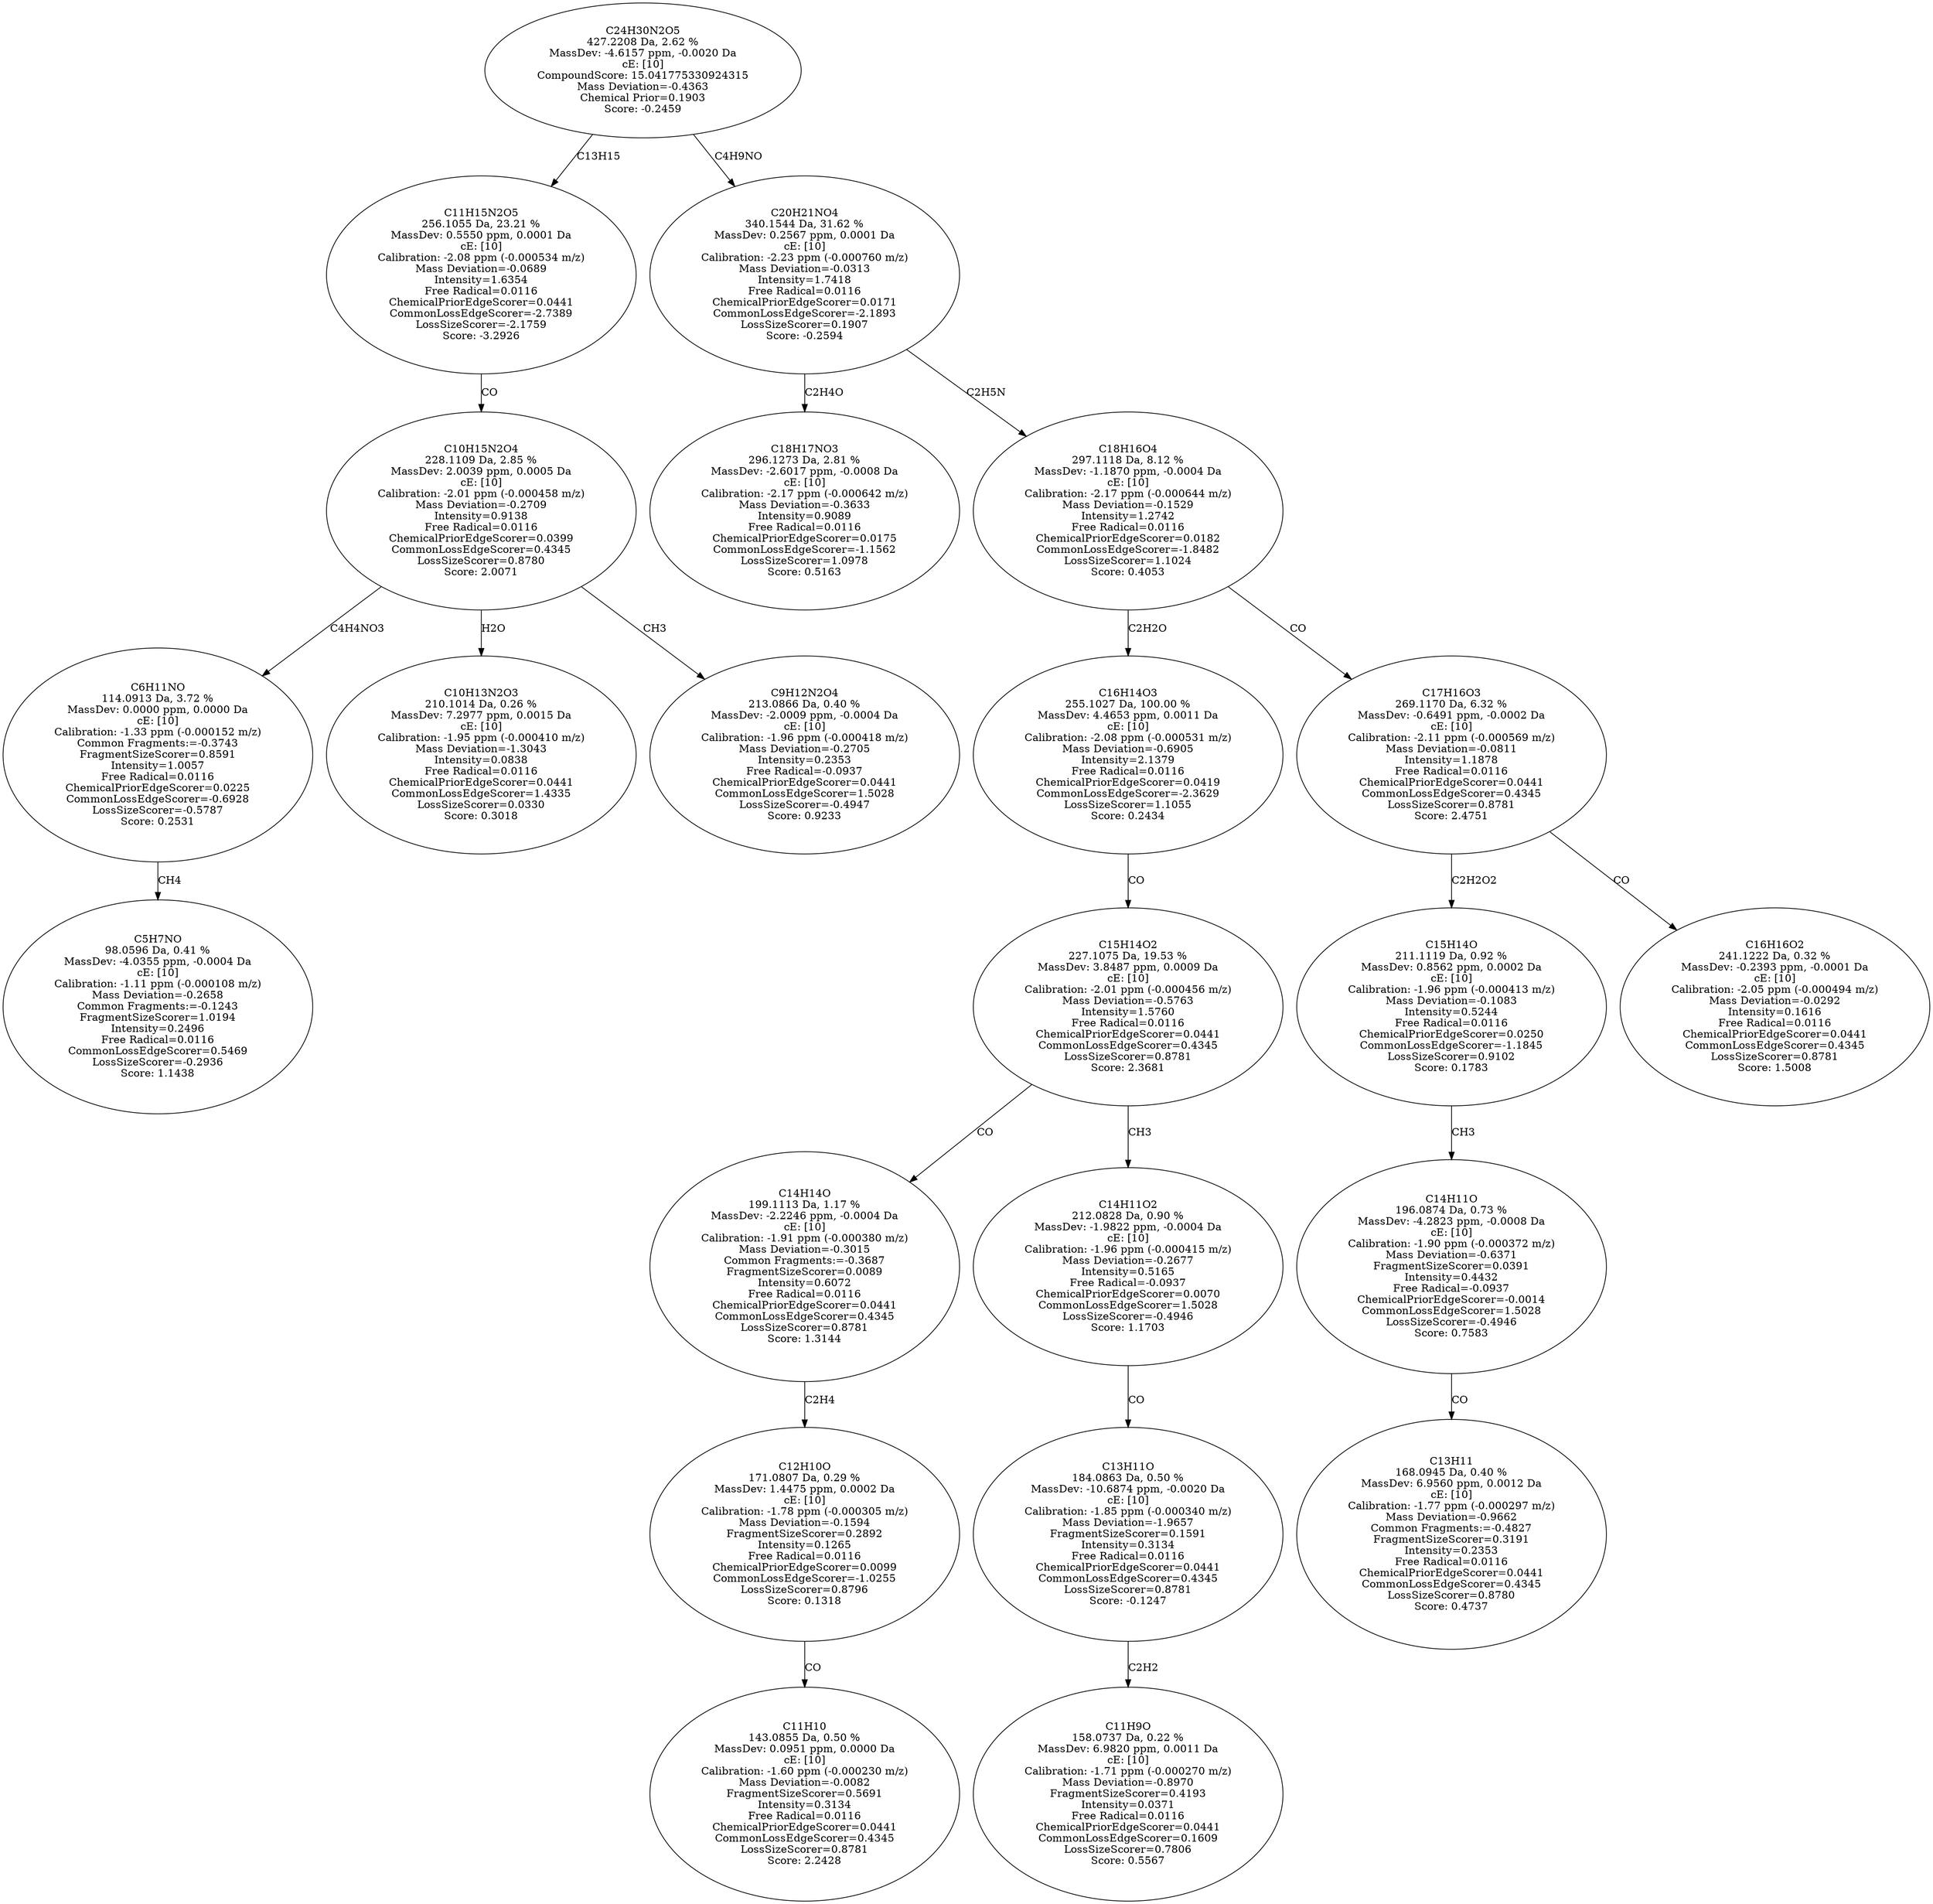 strict digraph {
v1 [label="C5H7NO\n98.0596 Da, 0.41 %\nMassDev: -4.0355 ppm, -0.0004 Da\ncE: [10]\nCalibration: -1.11 ppm (-0.000108 m/z)\nMass Deviation=-0.2658\nCommon Fragments:=-0.1243\nFragmentSizeScorer=1.0194\nIntensity=0.2496\nFree Radical=0.0116\nCommonLossEdgeScorer=0.5469\nLossSizeScorer=-0.2936\nScore: 1.1438"];
v2 [label="C6H11NO\n114.0913 Da, 3.72 %\nMassDev: 0.0000 ppm, 0.0000 Da\ncE: [10]\nCalibration: -1.33 ppm (-0.000152 m/z)\nCommon Fragments:=-0.3743\nFragmentSizeScorer=0.8591\nIntensity=1.0057\nFree Radical=0.0116\nChemicalPriorEdgeScorer=0.0225\nCommonLossEdgeScorer=-0.6928\nLossSizeScorer=-0.5787\nScore: 0.2531"];
v3 [label="C10H13N2O3\n210.1014 Da, 0.26 %\nMassDev: 7.2977 ppm, 0.0015 Da\ncE: [10]\nCalibration: -1.95 ppm (-0.000410 m/z)\nMass Deviation=-1.3043\nIntensity=0.0838\nFree Radical=0.0116\nChemicalPriorEdgeScorer=0.0441\nCommonLossEdgeScorer=1.4335\nLossSizeScorer=0.0330\nScore: 0.3018"];
v4 [label="C9H12N2O4\n213.0866 Da, 0.40 %\nMassDev: -2.0009 ppm, -0.0004 Da\ncE: [10]\nCalibration: -1.96 ppm (-0.000418 m/z)\nMass Deviation=-0.2705\nIntensity=0.2353\nFree Radical=-0.0937\nChemicalPriorEdgeScorer=0.0441\nCommonLossEdgeScorer=1.5028\nLossSizeScorer=-0.4947\nScore: 0.9233"];
v5 [label="C10H15N2O4\n228.1109 Da, 2.85 %\nMassDev: 2.0039 ppm, 0.0005 Da\ncE: [10]\nCalibration: -2.01 ppm (-0.000458 m/z)\nMass Deviation=-0.2709\nIntensity=0.9138\nFree Radical=0.0116\nChemicalPriorEdgeScorer=0.0399\nCommonLossEdgeScorer=0.4345\nLossSizeScorer=0.8780\nScore: 2.0071"];
v6 [label="C11H15N2O5\n256.1055 Da, 23.21 %\nMassDev: 0.5550 ppm, 0.0001 Da\ncE: [10]\nCalibration: -2.08 ppm (-0.000534 m/z)\nMass Deviation=-0.0689\nIntensity=1.6354\nFree Radical=0.0116\nChemicalPriorEdgeScorer=0.0441\nCommonLossEdgeScorer=-2.7389\nLossSizeScorer=-2.1759\nScore: -3.2926"];
v7 [label="C18H17NO3\n296.1273 Da, 2.81 %\nMassDev: -2.6017 ppm, -0.0008 Da\ncE: [10]\nCalibration: -2.17 ppm (-0.000642 m/z)\nMass Deviation=-0.3633\nIntensity=0.9089\nFree Radical=0.0116\nChemicalPriorEdgeScorer=0.0175\nCommonLossEdgeScorer=-1.1562\nLossSizeScorer=1.0978\nScore: 0.5163"];
v8 [label="C11H10\n143.0855 Da, 0.50 %\nMassDev: 0.0951 ppm, 0.0000 Da\ncE: [10]\nCalibration: -1.60 ppm (-0.000230 m/z)\nMass Deviation=-0.0082\nFragmentSizeScorer=0.5691\nIntensity=0.3134\nFree Radical=0.0116\nChemicalPriorEdgeScorer=0.0441\nCommonLossEdgeScorer=0.4345\nLossSizeScorer=0.8781\nScore: 2.2428"];
v9 [label="C12H10O\n171.0807 Da, 0.29 %\nMassDev: 1.4475 ppm, 0.0002 Da\ncE: [10]\nCalibration: -1.78 ppm (-0.000305 m/z)\nMass Deviation=-0.1594\nFragmentSizeScorer=0.2892\nIntensity=0.1265\nFree Radical=0.0116\nChemicalPriorEdgeScorer=0.0099\nCommonLossEdgeScorer=-1.0255\nLossSizeScorer=0.8796\nScore: 0.1318"];
v10 [label="C14H14O\n199.1113 Da, 1.17 %\nMassDev: -2.2246 ppm, -0.0004 Da\ncE: [10]\nCalibration: -1.91 ppm (-0.000380 m/z)\nMass Deviation=-0.3015\nCommon Fragments:=-0.3687\nFragmentSizeScorer=0.0089\nIntensity=0.6072\nFree Radical=0.0116\nChemicalPriorEdgeScorer=0.0441\nCommonLossEdgeScorer=0.4345\nLossSizeScorer=0.8781\nScore: 1.3144"];
v11 [label="C11H9O\n158.0737 Da, 0.22 %\nMassDev: 6.9820 ppm, 0.0011 Da\ncE: [10]\nCalibration: -1.71 ppm (-0.000270 m/z)\nMass Deviation=-0.8970\nFragmentSizeScorer=0.4193\nIntensity=0.0371\nFree Radical=0.0116\nChemicalPriorEdgeScorer=0.0441\nCommonLossEdgeScorer=0.1609\nLossSizeScorer=0.7806\nScore: 0.5567"];
v12 [label="C13H11O\n184.0863 Da, 0.50 %\nMassDev: -10.6874 ppm, -0.0020 Da\ncE: [10]\nCalibration: -1.85 ppm (-0.000340 m/z)\nMass Deviation=-1.9657\nFragmentSizeScorer=0.1591\nIntensity=0.3134\nFree Radical=0.0116\nChemicalPriorEdgeScorer=0.0441\nCommonLossEdgeScorer=0.4345\nLossSizeScorer=0.8781\nScore: -0.1247"];
v13 [label="C14H11O2\n212.0828 Da, 0.90 %\nMassDev: -1.9822 ppm, -0.0004 Da\ncE: [10]\nCalibration: -1.96 ppm (-0.000415 m/z)\nMass Deviation=-0.2677\nIntensity=0.5165\nFree Radical=-0.0937\nChemicalPriorEdgeScorer=0.0070\nCommonLossEdgeScorer=1.5028\nLossSizeScorer=-0.4946\nScore: 1.1703"];
v14 [label="C15H14O2\n227.1075 Da, 19.53 %\nMassDev: 3.8487 ppm, 0.0009 Da\ncE: [10]\nCalibration: -2.01 ppm (-0.000456 m/z)\nMass Deviation=-0.5763\nIntensity=1.5760\nFree Radical=0.0116\nChemicalPriorEdgeScorer=0.0441\nCommonLossEdgeScorer=0.4345\nLossSizeScorer=0.8781\nScore: 2.3681"];
v15 [label="C16H14O3\n255.1027 Da, 100.00 %\nMassDev: 4.4653 ppm, 0.0011 Da\ncE: [10]\nCalibration: -2.08 ppm (-0.000531 m/z)\nMass Deviation=-0.6905\nIntensity=2.1379\nFree Radical=0.0116\nChemicalPriorEdgeScorer=0.0419\nCommonLossEdgeScorer=-2.3629\nLossSizeScorer=1.1055\nScore: 0.2434"];
v16 [label="C13H11\n168.0945 Da, 0.40 %\nMassDev: 6.9560 ppm, 0.0012 Da\ncE: [10]\nCalibration: -1.77 ppm (-0.000297 m/z)\nMass Deviation=-0.9662\nCommon Fragments:=-0.4827\nFragmentSizeScorer=0.3191\nIntensity=0.2353\nFree Radical=0.0116\nChemicalPriorEdgeScorer=0.0441\nCommonLossEdgeScorer=0.4345\nLossSizeScorer=0.8780\nScore: 0.4737"];
v17 [label="C14H11O\n196.0874 Da, 0.73 %\nMassDev: -4.2823 ppm, -0.0008 Da\ncE: [10]\nCalibration: -1.90 ppm (-0.000372 m/z)\nMass Deviation=-0.6371\nFragmentSizeScorer=0.0391\nIntensity=0.4432\nFree Radical=-0.0937\nChemicalPriorEdgeScorer=-0.0014\nCommonLossEdgeScorer=1.5028\nLossSizeScorer=-0.4946\nScore: 0.7583"];
v18 [label="C15H14O\n211.1119 Da, 0.92 %\nMassDev: 0.8562 ppm, 0.0002 Da\ncE: [10]\nCalibration: -1.96 ppm (-0.000413 m/z)\nMass Deviation=-0.1083\nIntensity=0.5244\nFree Radical=0.0116\nChemicalPriorEdgeScorer=0.0250\nCommonLossEdgeScorer=-1.1845\nLossSizeScorer=0.9102\nScore: 0.1783"];
v19 [label="C16H16O2\n241.1222 Da, 0.32 %\nMassDev: -0.2393 ppm, -0.0001 Da\ncE: [10]\nCalibration: -2.05 ppm (-0.000494 m/z)\nMass Deviation=-0.0292\nIntensity=0.1616\nFree Radical=0.0116\nChemicalPriorEdgeScorer=0.0441\nCommonLossEdgeScorer=0.4345\nLossSizeScorer=0.8781\nScore: 1.5008"];
v20 [label="C17H16O3\n269.1170 Da, 6.32 %\nMassDev: -0.6491 ppm, -0.0002 Da\ncE: [10]\nCalibration: -2.11 ppm (-0.000569 m/z)\nMass Deviation=-0.0811\nIntensity=1.1878\nFree Radical=0.0116\nChemicalPriorEdgeScorer=0.0441\nCommonLossEdgeScorer=0.4345\nLossSizeScorer=0.8781\nScore: 2.4751"];
v21 [label="C18H16O4\n297.1118 Da, 8.12 %\nMassDev: -1.1870 ppm, -0.0004 Da\ncE: [10]\nCalibration: -2.17 ppm (-0.000644 m/z)\nMass Deviation=-0.1529\nIntensity=1.2742\nFree Radical=0.0116\nChemicalPriorEdgeScorer=0.0182\nCommonLossEdgeScorer=-1.8482\nLossSizeScorer=1.1024\nScore: 0.4053"];
v22 [label="C20H21NO4\n340.1544 Da, 31.62 %\nMassDev: 0.2567 ppm, 0.0001 Da\ncE: [10]\nCalibration: -2.23 ppm (-0.000760 m/z)\nMass Deviation=-0.0313\nIntensity=1.7418\nFree Radical=0.0116\nChemicalPriorEdgeScorer=0.0171\nCommonLossEdgeScorer=-2.1893\nLossSizeScorer=0.1907\nScore: -0.2594"];
v23 [label="C24H30N2O5\n427.2208 Da, 2.62 %\nMassDev: -4.6157 ppm, -0.0020 Da\ncE: [10]\nCompoundScore: 15.041775330924315\nMass Deviation=-0.4363\nChemical Prior=0.1903\nScore: -0.2459"];
v2 -> v1 [label="CH4"];
v5 -> v2 [label="C4H4NO3"];
v5 -> v3 [label="H2O"];
v5 -> v4 [label="CH3"];
v6 -> v5 [label="CO"];
v23 -> v6 [label="C13H15"];
v22 -> v7 [label="C2H4O"];
v9 -> v8 [label="CO"];
v10 -> v9 [label="C2H4"];
v14 -> v10 [label="CO"];
v12 -> v11 [label="C2H2"];
v13 -> v12 [label="CO"];
v14 -> v13 [label="CH3"];
v15 -> v14 [label="CO"];
v21 -> v15 [label="C2H2O"];
v17 -> v16 [label="CO"];
v18 -> v17 [label="CH3"];
v20 -> v18 [label="C2H2O2"];
v20 -> v19 [label="CO"];
v21 -> v20 [label="CO"];
v22 -> v21 [label="C2H5N"];
v23 -> v22 [label="C4H9NO"];
}